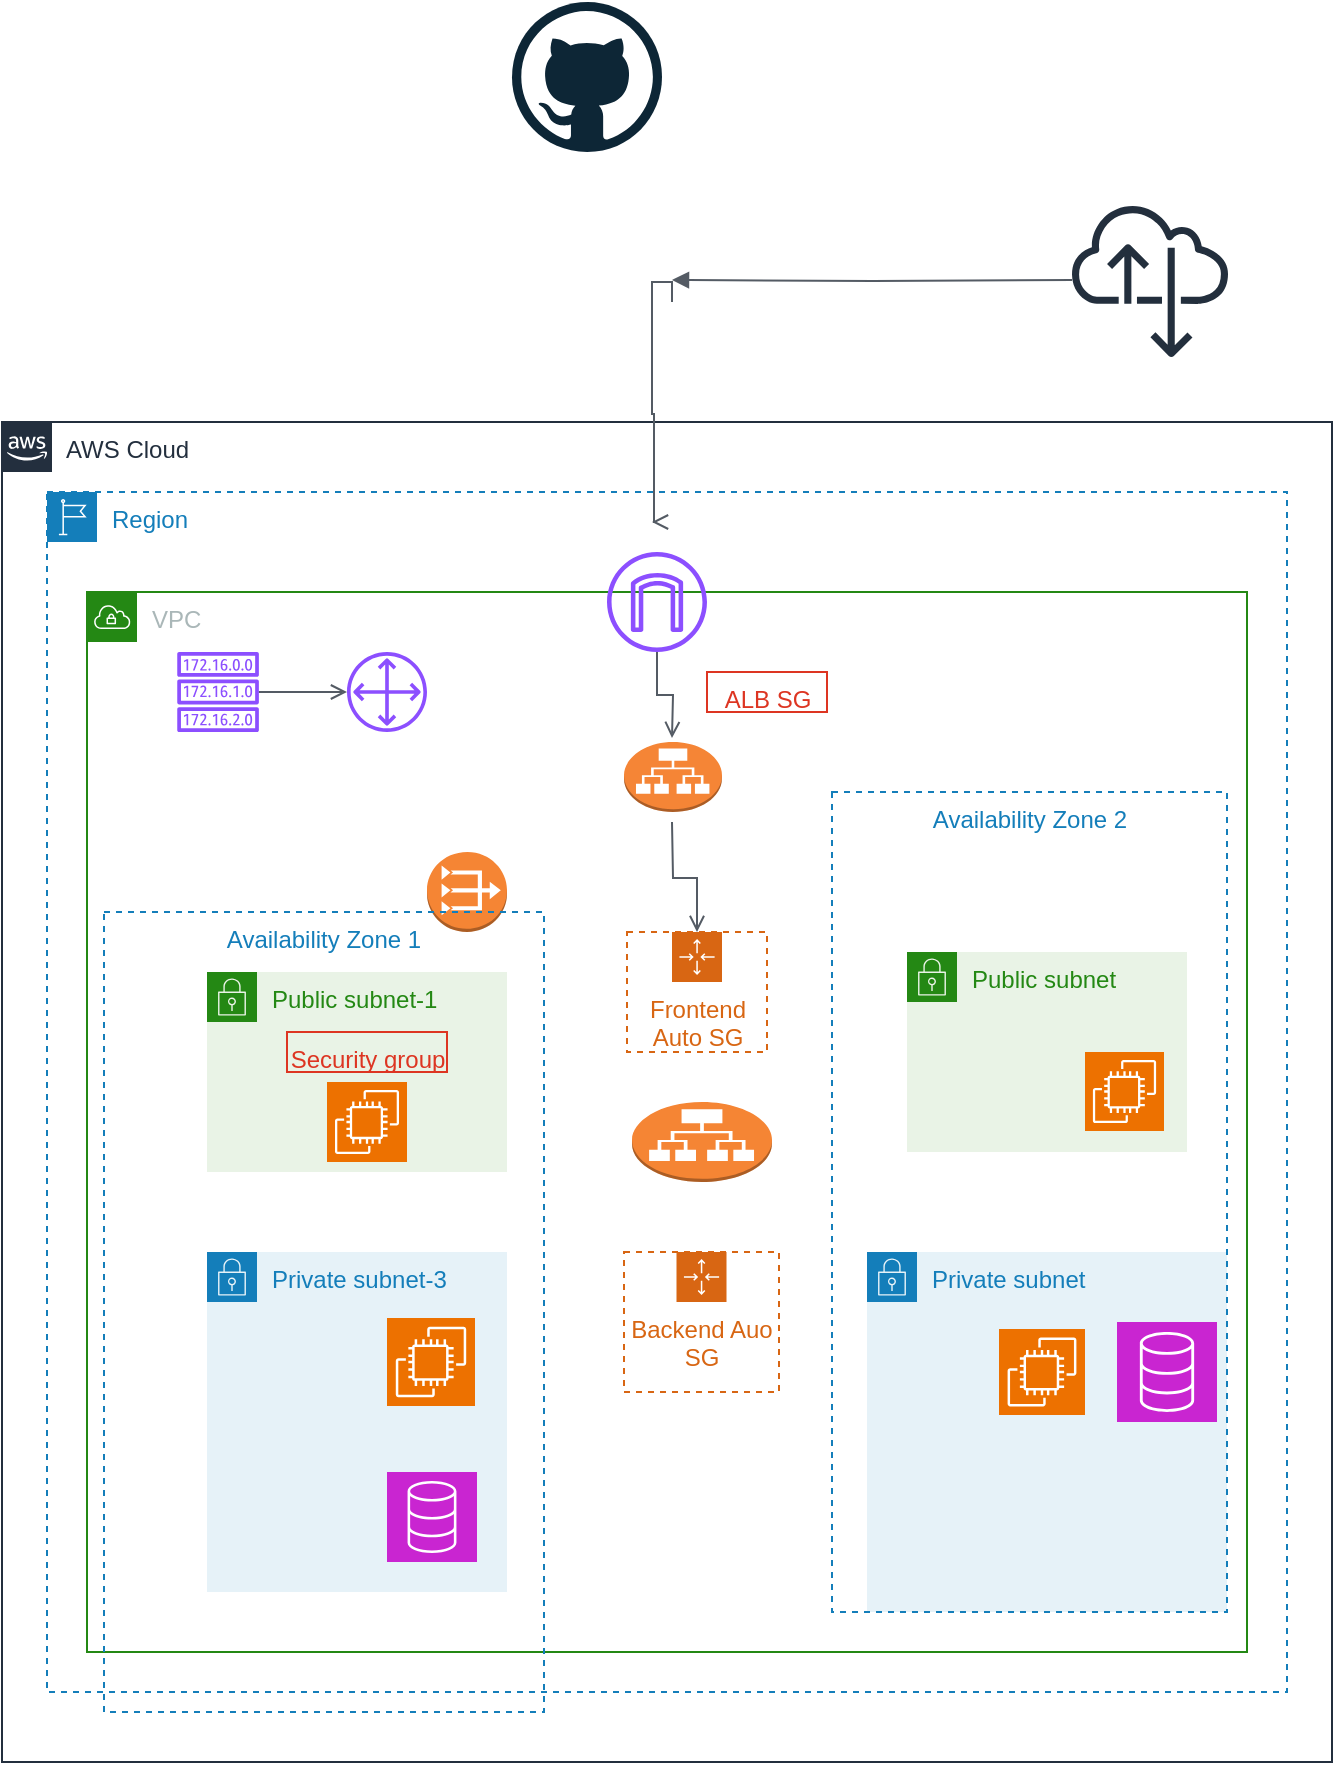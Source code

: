 <mxfile version="22.0.4" type="github">
  <diagram name="Page-1" id="2RrxPHGZSpd18ntP5P5i">
    <mxGraphModel dx="794" dy="424" grid="1" gridSize="10" guides="1" tooltips="1" connect="1" arrows="1" fold="1" page="1" pageScale="1" pageWidth="850" pageHeight="1100" math="0" shadow="0">
      <root>
        <mxCell id="0" />
        <mxCell id="1" parent="0" />
        <mxCell id="KJnHH_55WAYF6eoW5m3K-1" value="AWS Cloud" style="points=[[0,0],[0.25,0],[0.5,0],[0.75,0],[1,0],[1,0.25],[1,0.5],[1,0.75],[1,1],[0.75,1],[0.5,1],[0.25,1],[0,1],[0,0.75],[0,0.5],[0,0.25]];outlineConnect=0;gradientColor=none;html=1;whiteSpace=wrap;fontSize=12;fontStyle=0;container=1;pointerEvents=0;collapsible=0;recursiveResize=0;shape=mxgraph.aws4.group;grIcon=mxgraph.aws4.group_aws_cloud_alt;strokeColor=#232F3E;fillColor=none;verticalAlign=top;align=left;spacingLeft=30;fontColor=#232F3E;dashed=0;" vertex="1" parent="1">
          <mxGeometry x="65" y="290" width="665" height="670" as="geometry" />
        </mxCell>
        <mxCell id="KJnHH_55WAYF6eoW5m3K-2" value="Region" style="points=[[0,0],[0.25,0],[0.5,0],[0.75,0],[1,0],[1,0.25],[1,0.5],[1,0.75],[1,1],[0.75,1],[0.5,1],[0.25,1],[0,1],[0,0.75],[0,0.5],[0,0.25]];outlineConnect=0;gradientColor=none;html=1;whiteSpace=wrap;fontSize=12;fontStyle=0;container=1;pointerEvents=0;collapsible=0;recursiveResize=0;shape=mxgraph.aws4.group;grIcon=mxgraph.aws4.group_region;strokeColor=#147EBA;fillColor=none;verticalAlign=top;align=left;spacingLeft=30;fontColor=#147EBA;dashed=1;" vertex="1" parent="KJnHH_55WAYF6eoW5m3K-1">
          <mxGeometry x="22.5" y="35" width="620" height="600" as="geometry" />
        </mxCell>
        <object label="VPC" id="KJnHH_55WAYF6eoW5m3K-3">
          <mxCell style="points=[[0,0],[0.25,0],[0.5,0],[0.75,0],[1,0],[1,0.25],[1,0.5],[1,0.75],[1,1],[0.75,1],[0.5,1],[0.25,1],[0,1],[0,0.75],[0,0.5],[0,0.25]];outlineConnect=0;gradientColor=none;html=1;whiteSpace=wrap;fontSize=12;fontStyle=0;container=1;pointerEvents=0;collapsible=0;recursiveResize=0;shape=mxgraph.aws4.group;grIcon=mxgraph.aws4.group_vpc;strokeColor=#248814;fillColor=none;verticalAlign=top;align=left;spacingLeft=30;fontColor=#AAB7B8;dashed=0;" vertex="1" parent="KJnHH_55WAYF6eoW5m3K-2">
            <mxGeometry x="20" y="50" width="580" height="530" as="geometry" />
          </mxCell>
        </object>
        <mxCell id="KJnHH_55WAYF6eoW5m3K-9" value="Private subnet" style="points=[[0,0],[0.25,0],[0.5,0],[0.75,0],[1,0],[1,0.25],[1,0.5],[1,0.75],[1,1],[0.75,1],[0.5,1],[0.25,1],[0,1],[0,0.75],[0,0.5],[0,0.25]];outlineConnect=0;gradientColor=none;html=1;whiteSpace=wrap;fontSize=12;fontStyle=0;container=1;pointerEvents=0;collapsible=0;recursiveResize=0;shape=mxgraph.aws4.group;grIcon=mxgraph.aws4.group_security_group;grStroke=0;strokeColor=#147EBA;fillColor=#E6F2F8;verticalAlign=top;align=left;spacingLeft=30;fontColor=#147EBA;dashed=0;" vertex="1" parent="KJnHH_55WAYF6eoW5m3K-3">
          <mxGeometry x="390" y="330" width="180" height="180" as="geometry" />
        </mxCell>
        <mxCell id="KJnHH_55WAYF6eoW5m3K-7" value="Public subnet" style="points=[[0,0],[0.25,0],[0.5,0],[0.75,0],[1,0],[1,0.25],[1,0.5],[1,0.75],[1,1],[0.75,1],[0.5,1],[0.25,1],[0,1],[0,0.75],[0,0.5],[0,0.25]];outlineConnect=0;gradientColor=none;html=1;whiteSpace=wrap;fontSize=12;fontStyle=0;container=1;pointerEvents=0;collapsible=0;recursiveResize=0;shape=mxgraph.aws4.group;grIcon=mxgraph.aws4.group_security_group;grStroke=0;strokeColor=#248814;fillColor=#E9F3E6;verticalAlign=top;align=left;spacingLeft=30;fontColor=#248814;dashed=0;" vertex="1" parent="KJnHH_55WAYF6eoW5m3K-9">
          <mxGeometry x="20" y="-150" width="140" height="100" as="geometry" />
        </mxCell>
        <mxCell id="KJnHH_55WAYF6eoW5m3K-19" value="" style="sketch=0;points=[[0,0,0],[0.25,0,0],[0.5,0,0],[0.75,0,0],[1,0,0],[0,1,0],[0.25,1,0],[0.5,1,0],[0.75,1,0],[1,1,0],[0,0.25,0],[0,0.5,0],[0,0.75,0],[1,0.25,0],[1,0.5,0],[1,0.75,0]];outlineConnect=0;fontColor=#232F3E;fillColor=#C925D1;strokeColor=#ffffff;dashed=0;verticalLabelPosition=bottom;verticalAlign=top;align=center;html=1;fontSize=12;fontStyle=0;aspect=fixed;shape=mxgraph.aws4.resourceIcon;resIcon=mxgraph.aws4.database;" vertex="1" parent="KJnHH_55WAYF6eoW5m3K-9">
          <mxGeometry x="125" y="35" width="50" height="50" as="geometry" />
        </mxCell>
        <mxCell id="KJnHH_55WAYF6eoW5m3K-5" value="Availability Zone 2" style="fillColor=none;strokeColor=#147EBA;dashed=1;verticalAlign=top;fontStyle=0;fontColor=#147EBA;whiteSpace=wrap;html=1;" vertex="1" parent="KJnHH_55WAYF6eoW5m3K-9">
          <mxGeometry x="-17.5" y="-230" width="197.5" height="410" as="geometry" />
        </mxCell>
        <mxCell id="KJnHH_55WAYF6eoW5m3K-48" value="" style="sketch=0;points=[[0,0,0],[0.25,0,0],[0.5,0,0],[0.75,0,0],[1,0,0],[0,1,0],[0.25,1,0],[0.5,1,0],[0.75,1,0],[1,1,0],[0,0.25,0],[0,0.5,0],[0,0.75,0],[1,0.25,0],[1,0.5,0],[1,0.75,0]];outlineConnect=0;fontColor=#232F3E;fillColor=#ED7100;strokeColor=#ffffff;dashed=0;verticalLabelPosition=bottom;verticalAlign=top;align=center;html=1;fontSize=12;fontStyle=0;aspect=fixed;shape=mxgraph.aws4.resourceIcon;resIcon=mxgraph.aws4.ec2;" vertex="1" parent="KJnHH_55WAYF6eoW5m3K-9">
          <mxGeometry x="66" y="38.5" width="43" height="43" as="geometry" />
        </mxCell>
        <mxCell id="KJnHH_55WAYF6eoW5m3K-16" value="" style="sketch=0;points=[[0,0,0],[0.25,0,0],[0.5,0,0],[0.75,0,0],[1,0,0],[0,1,0],[0.25,1,0],[0.5,1,0],[0.75,1,0],[1,1,0],[0,0.25,0],[0,0.5,0],[0,0.75,0],[1,0.25,0],[1,0.5,0],[1,0.75,0]];outlineConnect=0;fontColor=#232F3E;fillColor=#ED7100;strokeColor=#ffffff;dashed=0;verticalLabelPosition=bottom;verticalAlign=top;align=center;html=1;fontSize=12;fontStyle=0;aspect=fixed;shape=mxgraph.aws4.resourceIcon;resIcon=mxgraph.aws4.ec2;" vertex="1" parent="KJnHH_55WAYF6eoW5m3K-9">
          <mxGeometry x="109" y="-100" width="39.5" height="39.5" as="geometry" />
        </mxCell>
        <object label="Private subnet-3" RDS="MYSQL" id="KJnHH_55WAYF6eoW5m3K-8">
          <mxCell style="points=[[0,0],[0.25,0],[0.5,0],[0.75,0],[1,0],[1,0.25],[1,0.5],[1,0.75],[1,1],[0.75,1],[0.5,1],[0.25,1],[0,1],[0,0.75],[0,0.5],[0,0.25]];outlineConnect=0;gradientColor=none;html=1;whiteSpace=wrap;fontSize=12;fontStyle=0;container=1;pointerEvents=0;collapsible=0;recursiveResize=0;shape=mxgraph.aws4.group;grIcon=mxgraph.aws4.group_security_group;grStroke=0;strokeColor=#147EBA;fillColor=#E6F2F8;verticalAlign=top;align=left;spacingLeft=30;fontColor=#147EBA;dashed=0;" vertex="1" parent="KJnHH_55WAYF6eoW5m3K-3">
            <mxGeometry x="60" y="330" width="150" height="170" as="geometry" />
          </mxCell>
        </object>
        <mxCell id="KJnHH_55WAYF6eoW5m3K-6" value="Public subnet-1" style="points=[[0,0],[0.25,0],[0.5,0],[0.75,0],[1,0],[1,0.25],[1,0.5],[1,0.75],[1,1],[0.75,1],[0.5,1],[0.25,1],[0,1],[0,0.75],[0,0.5],[0,0.25]];outlineConnect=0;gradientColor=none;html=1;whiteSpace=wrap;fontSize=12;fontStyle=0;container=1;pointerEvents=0;collapsible=0;recursiveResize=0;shape=mxgraph.aws4.group;grIcon=mxgraph.aws4.group_security_group;grStroke=0;strokeColor=#248814;fillColor=#E9F3E6;verticalAlign=top;align=left;spacingLeft=30;fontColor=#248814;dashed=0;" vertex="1" parent="KJnHH_55WAYF6eoW5m3K-3">
          <mxGeometry x="60" y="190" width="150" height="100" as="geometry" />
        </mxCell>
        <mxCell id="KJnHH_55WAYF6eoW5m3K-29" value="Security group" style="fillColor=none;strokeColor=#DD3522;verticalAlign=top;fontStyle=0;fontColor=#DD3522;whiteSpace=wrap;html=1;" vertex="1" parent="KJnHH_55WAYF6eoW5m3K-6">
          <mxGeometry x="40" y="30" width="80" height="20" as="geometry" />
        </mxCell>
        <mxCell id="KJnHH_55WAYF6eoW5m3K-12" value="" style="sketch=0;points=[[0,0,0],[0.25,0,0],[0.5,0,0],[0.75,0,0],[1,0,0],[0,1,0],[0.25,1,0],[0.5,1,0],[0.75,1,0],[1,1,0],[0,0.25,0],[0,0.5,0],[0,0.75,0],[1,0.25,0],[1,0.5,0],[1,0.75,0]];outlineConnect=0;fontColor=#232F3E;fillColor=#ED7100;strokeColor=#ffffff;dashed=0;verticalLabelPosition=bottom;verticalAlign=top;align=center;html=1;fontSize=12;fontStyle=0;aspect=fixed;shape=mxgraph.aws4.resourceIcon;resIcon=mxgraph.aws4.ec2;" vertex="1" parent="KJnHH_55WAYF6eoW5m3K-3">
          <mxGeometry x="120" y="245" width="40" height="40" as="geometry" />
        </mxCell>
        <mxCell id="KJnHH_55WAYF6eoW5m3K-18" value="" style="sketch=0;points=[[0,0,0],[0.25,0,0],[0.5,0,0],[0.75,0,0],[1,0,0],[0,1,0],[0.25,1,0],[0.5,1,0],[0.75,1,0],[1,1,0],[0,0.25,0],[0,0.5,0],[0,0.75,0],[1,0.25,0],[1,0.5,0],[1,0.75,0]];outlineConnect=0;fontColor=#232F3E;fillColor=#C925D1;strokeColor=#ffffff;dashed=0;verticalLabelPosition=bottom;verticalAlign=top;align=center;html=1;fontSize=12;fontStyle=0;aspect=fixed;shape=mxgraph.aws4.resourceIcon;resIcon=mxgraph.aws4.database;" vertex="1" parent="KJnHH_55WAYF6eoW5m3K-3">
          <mxGeometry x="150" y="440" width="45" height="45" as="geometry" />
        </mxCell>
        <mxCell id="KJnHH_55WAYF6eoW5m3K-22" value="" style="sketch=0;outlineConnect=0;fontColor=#232F3E;gradientColor=none;fillColor=#8C4FFF;strokeColor=none;dashed=0;verticalLabelPosition=bottom;verticalAlign=top;align=center;html=1;fontSize=12;fontStyle=0;aspect=fixed;pointerEvents=1;shape=mxgraph.aws4.internet_gateway;" vertex="1" parent="KJnHH_55WAYF6eoW5m3K-3">
          <mxGeometry x="260" y="-20" width="50" height="50" as="geometry" />
        </mxCell>
        <mxCell id="KJnHH_55WAYF6eoW5m3K-23" value="" style="sketch=0;outlineConnect=0;fontColor=#232F3E;gradientColor=none;fillColor=#8C4FFF;strokeColor=none;dashed=0;verticalLabelPosition=bottom;verticalAlign=top;align=center;html=1;fontSize=12;fontStyle=0;aspect=fixed;pointerEvents=1;shape=mxgraph.aws4.route_table;" vertex="1" parent="KJnHH_55WAYF6eoW5m3K-3">
          <mxGeometry x="45" y="30" width="41.06" height="40" as="geometry" />
        </mxCell>
        <mxCell id="KJnHH_55WAYF6eoW5m3K-24" value="" style="sketch=0;outlineConnect=0;fontColor=#232F3E;gradientColor=none;fillColor=#8C4FFF;strokeColor=none;dashed=0;verticalLabelPosition=bottom;verticalAlign=top;align=center;html=1;fontSize=12;fontStyle=0;aspect=fixed;pointerEvents=1;shape=mxgraph.aws4.customer_gateway;" vertex="1" parent="KJnHH_55WAYF6eoW5m3K-3">
          <mxGeometry x="130" y="30" width="40" height="40" as="geometry" />
        </mxCell>
        <mxCell id="KJnHH_55WAYF6eoW5m3K-26" value="" style="outlineConnect=0;dashed=0;verticalLabelPosition=bottom;verticalAlign=top;align=center;html=1;shape=mxgraph.aws3.application_load_balancer;fillColor=#F58536;gradientColor=none;" vertex="1" parent="KJnHH_55WAYF6eoW5m3K-3">
          <mxGeometry x="268.5" y="75" width="49" height="35" as="geometry" />
        </mxCell>
        <mxCell id="KJnHH_55WAYF6eoW5m3K-27" value="" style="outlineConnect=0;dashed=0;verticalLabelPosition=bottom;verticalAlign=top;align=center;html=1;shape=mxgraph.aws3.vpc_nat_gateway;fillColor=#F58534;gradientColor=none;" vertex="1" parent="KJnHH_55WAYF6eoW5m3K-3">
          <mxGeometry x="170" y="130" width="40" height="40" as="geometry" />
        </mxCell>
        <mxCell id="KJnHH_55WAYF6eoW5m3K-30" value="Frontend Auto SG" style="points=[[0,0],[0.25,0],[0.5,0],[0.75,0],[1,0],[1,0.25],[1,0.5],[1,0.75],[1,1],[0.75,1],[0.5,1],[0.25,1],[0,1],[0,0.75],[0,0.5],[0,0.25]];outlineConnect=0;gradientColor=none;html=1;whiteSpace=wrap;fontSize=12;fontStyle=0;container=1;pointerEvents=0;collapsible=0;recursiveResize=0;shape=mxgraph.aws4.groupCenter;grIcon=mxgraph.aws4.group_auto_scaling_group;grStroke=1;strokeColor=#D86613;fillColor=none;verticalAlign=top;align=center;fontColor=#D86613;dashed=1;spacingTop=25;" vertex="1" parent="KJnHH_55WAYF6eoW5m3K-3">
          <mxGeometry x="270" y="170" width="70" height="60" as="geometry" />
        </mxCell>
        <mxCell id="KJnHH_55WAYF6eoW5m3K-45" value="" style="edgeStyle=orthogonalEdgeStyle;html=1;endArrow=open;elbow=vertical;startArrow=none;endFill=0;strokeColor=#545B64;rounded=0;" edge="1" parent="KJnHH_55WAYF6eoW5m3K-3" source="KJnHH_55WAYF6eoW5m3K-23" target="KJnHH_55WAYF6eoW5m3K-24">
          <mxGeometry width="100" relative="1" as="geometry">
            <mxPoint x="70" y="49.5" as="sourcePoint" />
            <mxPoint x="170" y="49.5" as="targetPoint" />
          </mxGeometry>
        </mxCell>
        <mxCell id="KJnHH_55WAYF6eoW5m3K-47" value="" style="sketch=0;points=[[0,0,0],[0.25,0,0],[0.5,0,0],[0.75,0,0],[1,0,0],[0,1,0],[0.25,1,0],[0.5,1,0],[0.75,1,0],[1,1,0],[0,0.25,0],[0,0.5,0],[0,0.75,0],[1,0.25,0],[1,0.5,0],[1,0.75,0]];outlineConnect=0;fontColor=#232F3E;fillColor=#ED7100;strokeColor=#ffffff;dashed=0;verticalLabelPosition=bottom;verticalAlign=top;align=center;html=1;fontSize=12;fontStyle=0;aspect=fixed;shape=mxgraph.aws4.resourceIcon;resIcon=mxgraph.aws4.ec2;" vertex="1" parent="KJnHH_55WAYF6eoW5m3K-3">
          <mxGeometry x="150" y="363" width="44" height="44" as="geometry" />
        </mxCell>
        <mxCell id="KJnHH_55WAYF6eoW5m3K-52" value="ALB SG" style="fillColor=none;strokeColor=#DD3522;verticalAlign=top;fontStyle=0;fontColor=#DD3522;whiteSpace=wrap;html=1;" vertex="1" parent="KJnHH_55WAYF6eoW5m3K-3">
          <mxGeometry x="310" y="40" width="60" height="20" as="geometry" />
        </mxCell>
        <mxCell id="KJnHH_55WAYF6eoW5m3K-54" value="Backend Auo SG" style="points=[[0,0],[0.25,0],[0.5,0],[0.75,0],[1,0],[1,0.25],[1,0.5],[1,0.75],[1,1],[0.75,1],[0.5,1],[0.25,1],[0,1],[0,0.75],[0,0.5],[0,0.25]];outlineConnect=0;gradientColor=none;html=1;whiteSpace=wrap;fontSize=12;fontStyle=0;container=1;pointerEvents=0;collapsible=0;recursiveResize=0;shape=mxgraph.aws4.groupCenter;grIcon=mxgraph.aws4.group_auto_scaling_group;grStroke=1;strokeColor=#D86613;fillColor=none;verticalAlign=top;align=center;fontColor=#D86613;dashed=1;spacingTop=25;" vertex="1" parent="KJnHH_55WAYF6eoW5m3K-3">
          <mxGeometry x="268.5" y="330" width="77.5" height="70" as="geometry" />
        </mxCell>
        <mxCell id="KJnHH_55WAYF6eoW5m3K-4" value="Availability Zone 1" style="fillColor=none;strokeColor=#147EBA;dashed=1;verticalAlign=top;fontStyle=0;fontColor=#147EBA;whiteSpace=wrap;html=1;" vertex="1" parent="KJnHH_55WAYF6eoW5m3K-54">
          <mxGeometry x="-260" y="-170" width="220" height="400" as="geometry" />
        </mxCell>
        <mxCell id="KJnHH_55WAYF6eoW5m3K-21" value="" style="sketch=0;outlineConnect=0;fontColor=#232F3E;gradientColor=none;fillColor=#232F3D;strokeColor=none;dashed=0;verticalLabelPosition=bottom;verticalAlign=top;align=center;html=1;fontSize=12;fontStyle=0;aspect=fixed;pointerEvents=1;shape=mxgraph.aws4.internet_alt22;" vertex="1" parent="1">
          <mxGeometry x="600" y="180" width="78" height="78" as="geometry" />
        </mxCell>
        <mxCell id="KJnHH_55WAYF6eoW5m3K-25" value="" style="dashed=0;outlineConnect=0;html=1;align=center;labelPosition=center;verticalLabelPosition=bottom;verticalAlign=top;shape=mxgraph.weblogos.github" vertex="1" parent="1">
          <mxGeometry x="320" y="80" width="75" height="75" as="geometry" />
        </mxCell>
        <mxCell id="KJnHH_55WAYF6eoW5m3K-37" value="" style="edgeStyle=orthogonalEdgeStyle;html=1;endArrow=none;elbow=vertical;startArrow=block;startFill=1;strokeColor=#545B64;rounded=0;" edge="1" parent="1" target="KJnHH_55WAYF6eoW5m3K-21">
          <mxGeometry width="100" relative="1" as="geometry">
            <mxPoint x="400" y="219" as="sourcePoint" />
            <mxPoint x="500" y="220" as="targetPoint" />
          </mxGeometry>
        </mxCell>
        <mxCell id="KJnHH_55WAYF6eoW5m3K-46" value="" style="edgeStyle=orthogonalEdgeStyle;html=1;endArrow=open;elbow=vertical;startArrow=none;endFill=0;strokeColor=#545B64;rounded=0;" edge="1" parent="1">
          <mxGeometry width="100" relative="1" as="geometry">
            <mxPoint x="400" y="230" as="sourcePoint" />
            <mxPoint x="390" y="340" as="targetPoint" />
            <Array as="points">
              <mxPoint x="400" y="220" />
              <mxPoint x="390" y="220" />
              <mxPoint x="390" y="286" />
              <mxPoint x="391" y="286" />
            </Array>
          </mxGeometry>
        </mxCell>
        <mxCell id="KJnHH_55WAYF6eoW5m3K-50" value="" style="edgeStyle=orthogonalEdgeStyle;html=1;endArrow=open;elbow=vertical;startArrow=none;endFill=0;strokeColor=#545B64;rounded=0;" edge="1" parent="1" source="KJnHH_55WAYF6eoW5m3K-22">
          <mxGeometry width="100" relative="1" as="geometry">
            <mxPoint x="400" y="420" as="sourcePoint" />
            <mxPoint x="400" y="448" as="targetPoint" />
            <Array as="points" />
          </mxGeometry>
        </mxCell>
        <mxCell id="KJnHH_55WAYF6eoW5m3K-51" value="" style="edgeStyle=orthogonalEdgeStyle;html=1;endArrow=open;elbow=vertical;startArrow=none;endFill=0;strokeColor=#545B64;rounded=0;entryX=0.5;entryY=0;entryDx=0;entryDy=0;" edge="1" parent="1" target="KJnHH_55WAYF6eoW5m3K-30">
          <mxGeometry width="100" relative="1" as="geometry">
            <mxPoint x="400" y="490" as="sourcePoint" />
            <mxPoint x="390" y="490" as="targetPoint" />
          </mxGeometry>
        </mxCell>
        <mxCell id="KJnHH_55WAYF6eoW5m3K-57" value="" style="outlineConnect=0;dashed=0;verticalLabelPosition=bottom;verticalAlign=top;align=center;html=1;shape=mxgraph.aws3.application_load_balancer;fillColor=#F58534;gradientColor=none;" vertex="1" parent="1">
          <mxGeometry x="380" y="630" width="70" height="40" as="geometry" />
        </mxCell>
      </root>
    </mxGraphModel>
  </diagram>
</mxfile>
